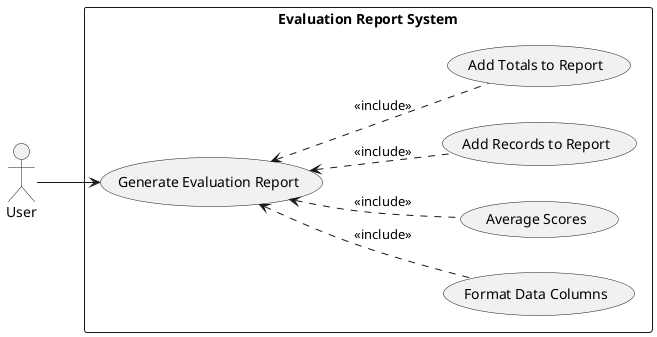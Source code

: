@startuml
'https://plantuml.com/class-diagram
@startuml
left to right direction
actor User

rectangle "Evaluation Report System" {
  usecase "Generate Evaluation Report" as GenerateReport
  usecase "Format Data Columns" as FormatData
  usecase "Average Scores" as AverageScores
  usecase "Add Records to Report" as AddRecords
  usecase "Add Totals to Report" as AddTotals

  User --> GenerateReport
  GenerateReport <.. FormatData : <<include>>
  GenerateReport <.. AverageScores : <<include>>
  GenerateReport <.. AddRecords : <<include>>
  GenerateReport <.. AddTotals : <<include>>
}
@enduml
